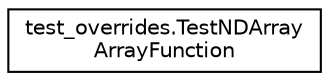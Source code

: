 digraph "Graphical Class Hierarchy"
{
 // LATEX_PDF_SIZE
  edge [fontname="Helvetica",fontsize="10",labelfontname="Helvetica",labelfontsize="10"];
  node [fontname="Helvetica",fontsize="10",shape=record];
  rankdir="LR";
  Node0 [label="test_overrides.TestNDArray\lArrayFunction",height=0.2,width=0.4,color="black", fillcolor="white", style="filled",URL="$classtest__overrides_1_1TestNDArrayArrayFunction.html",tooltip=" "];
}
